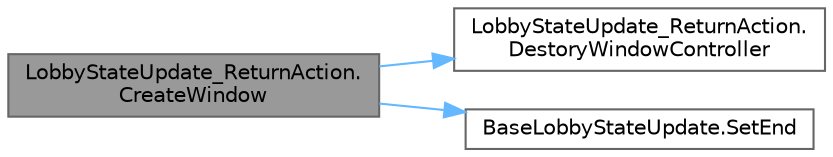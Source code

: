 digraph "LobbyStateUpdate_ReturnAction.CreateWindow"
{
 // LATEX_PDF_SIZE
  bgcolor="transparent";
  edge [fontname=Helvetica,fontsize=10,labelfontname=Helvetica,labelfontsize=10];
  node [fontname=Helvetica,fontsize=10,shape=box,height=0.2,width=0.4];
  rankdir="LR";
  Node1 [id="Node000001",label="LobbyStateUpdate_ReturnAction.\lCreateWindow",height=0.2,width=0.4,color="gray40", fillcolor="grey60", style="filled", fontcolor="black",tooltip=" "];
  Node1 -> Node2 [id="edge1_Node000001_Node000002",color="steelblue1",style="solid",tooltip=" "];
  Node2 [id="Node000002",label="LobbyStateUpdate_ReturnAction.\lDestoryWindowController",height=0.2,width=0.4,color="grey40", fillcolor="white", style="filled",URL="$class_lobby_state_update___return_action.html#aa73d06a9efc4fbf58e3018fa5314c1a1",tooltip=" "];
  Node1 -> Node3 [id="edge2_Node000001_Node000003",color="steelblue1",style="solid",tooltip=" "];
  Node3 [id="Node000003",label="BaseLobbyStateUpdate.SetEnd",height=0.2,width=0.4,color="grey40", fillcolor="white", style="filled",URL="$class_base_lobby_state_update.html#a3919daa2db735f6262ae83cc9c67e3b8",tooltip="ステート処理を終了する"];
}
